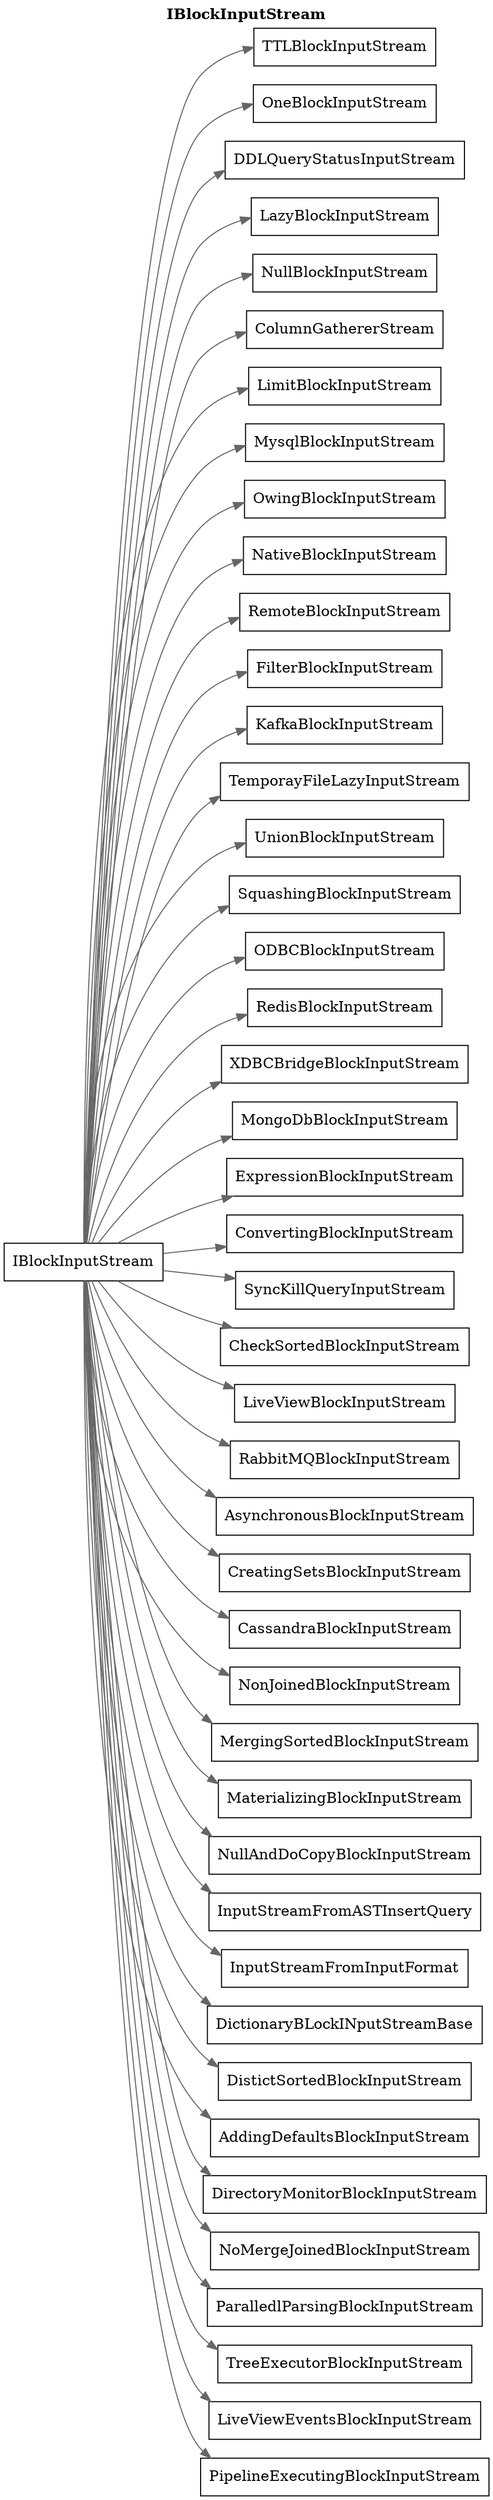 digraph IBlockInputStream {
  node[shape=box];
  edge[color=gray40];
  newrank=true;
  rankdir=LR;
  labelloc=t
  label=<<B>IBlockInputStream</B>>
  IBlockInputStream -> {
    TTLBlockInputStream;
    OneBlockInputStream;
    DDLQueryStatusInputStream;
    LazyBlockInputStream;
    NullBlockInputStream;
    ColumnGathererStream;
    LimitBlockInputStream;
    MysqlBlockInputStream;
    OwingBlockInputStream;
    NativeBlockInputStream;
    RemoteBlockInputStream;
    FilterBlockInputStream;
    KafkaBlockInputStream;
    TemporayFileLazyInputStream;
    UnionBlockInputStream;
    SquashingBlockInputStream;
    ODBCBlockInputStream;
    RedisBlockInputStream;
    XDBCBridgeBlockInputStream;
    MongoDbBlockInputStream;
    ExpressionBlockInputStream;
    ConvertingBlockInputStream;
    ConvertingBlockInputStream;
    SyncKillQueryInputStream;
    CheckSortedBlockInputStream;
    LiveViewBlockInputStream;
    RabbitMQBlockInputStream;
    AsynchronousBlockInputStream;
    CreatingSetsBlockInputStream;
    CassandraBlockInputStream;
    NonJoinedBlockInputStream;
    MergingSortedBlockInputStream;
    MaterializingBlockInputStream;
    NullAndDoCopyBlockInputStream;
    InputStreamFromASTInsertQuery;
    InputStreamFromInputFormat;
    DictionaryBLockINputStreamBase;
    DistictSortedBlockInputStream;
    AddingDefaultsBlockInputStream;
    DirectoryMonitorBlockInputStream;
    NoMergeJoinedBlockInputStream;
    ParalledlParsingBlockInputStream;
    TreeExecutorBlockInputStream;
    LiveViewEventsBlockInputStream;
    PipelineExecutingBlockInputStream;
  }
}
